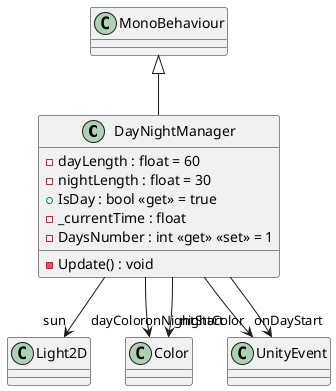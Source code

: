 @startuml
class DayNightManager {
    - dayLength : float = 60
    - nightLength : float = 30
    + IsDay : bool <<get>> = true
    - _currentTime : float
    - DaysNumber : int <<get>> <<set>> = 1
    - Update() : void
}
MonoBehaviour <|-- DayNightManager
DayNightManager --> "sun" Light2D
DayNightManager --> "dayColor" Color
DayNightManager --> "nightColor" Color
DayNightManager --> "onDayStart" UnityEvent
DayNightManager --> "onNightStart" UnityEvent
@enduml
